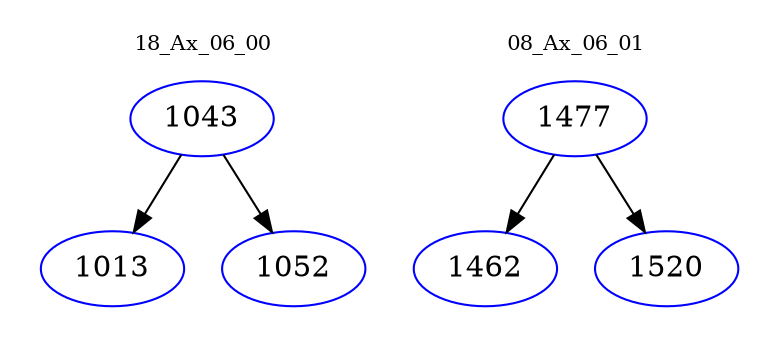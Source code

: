 digraph{
subgraph cluster_0 {
color = white
label = "18_Ax_06_00";
fontsize=10;
T0_1043 [label="1043", color="blue"]
T0_1043 -> T0_1013 [color="black"]
T0_1013 [label="1013", color="blue"]
T0_1043 -> T0_1052 [color="black"]
T0_1052 [label="1052", color="blue"]
}
subgraph cluster_1 {
color = white
label = "08_Ax_06_01";
fontsize=10;
T1_1477 [label="1477", color="blue"]
T1_1477 -> T1_1462 [color="black"]
T1_1462 [label="1462", color="blue"]
T1_1477 -> T1_1520 [color="black"]
T1_1520 [label="1520", color="blue"]
}
}
